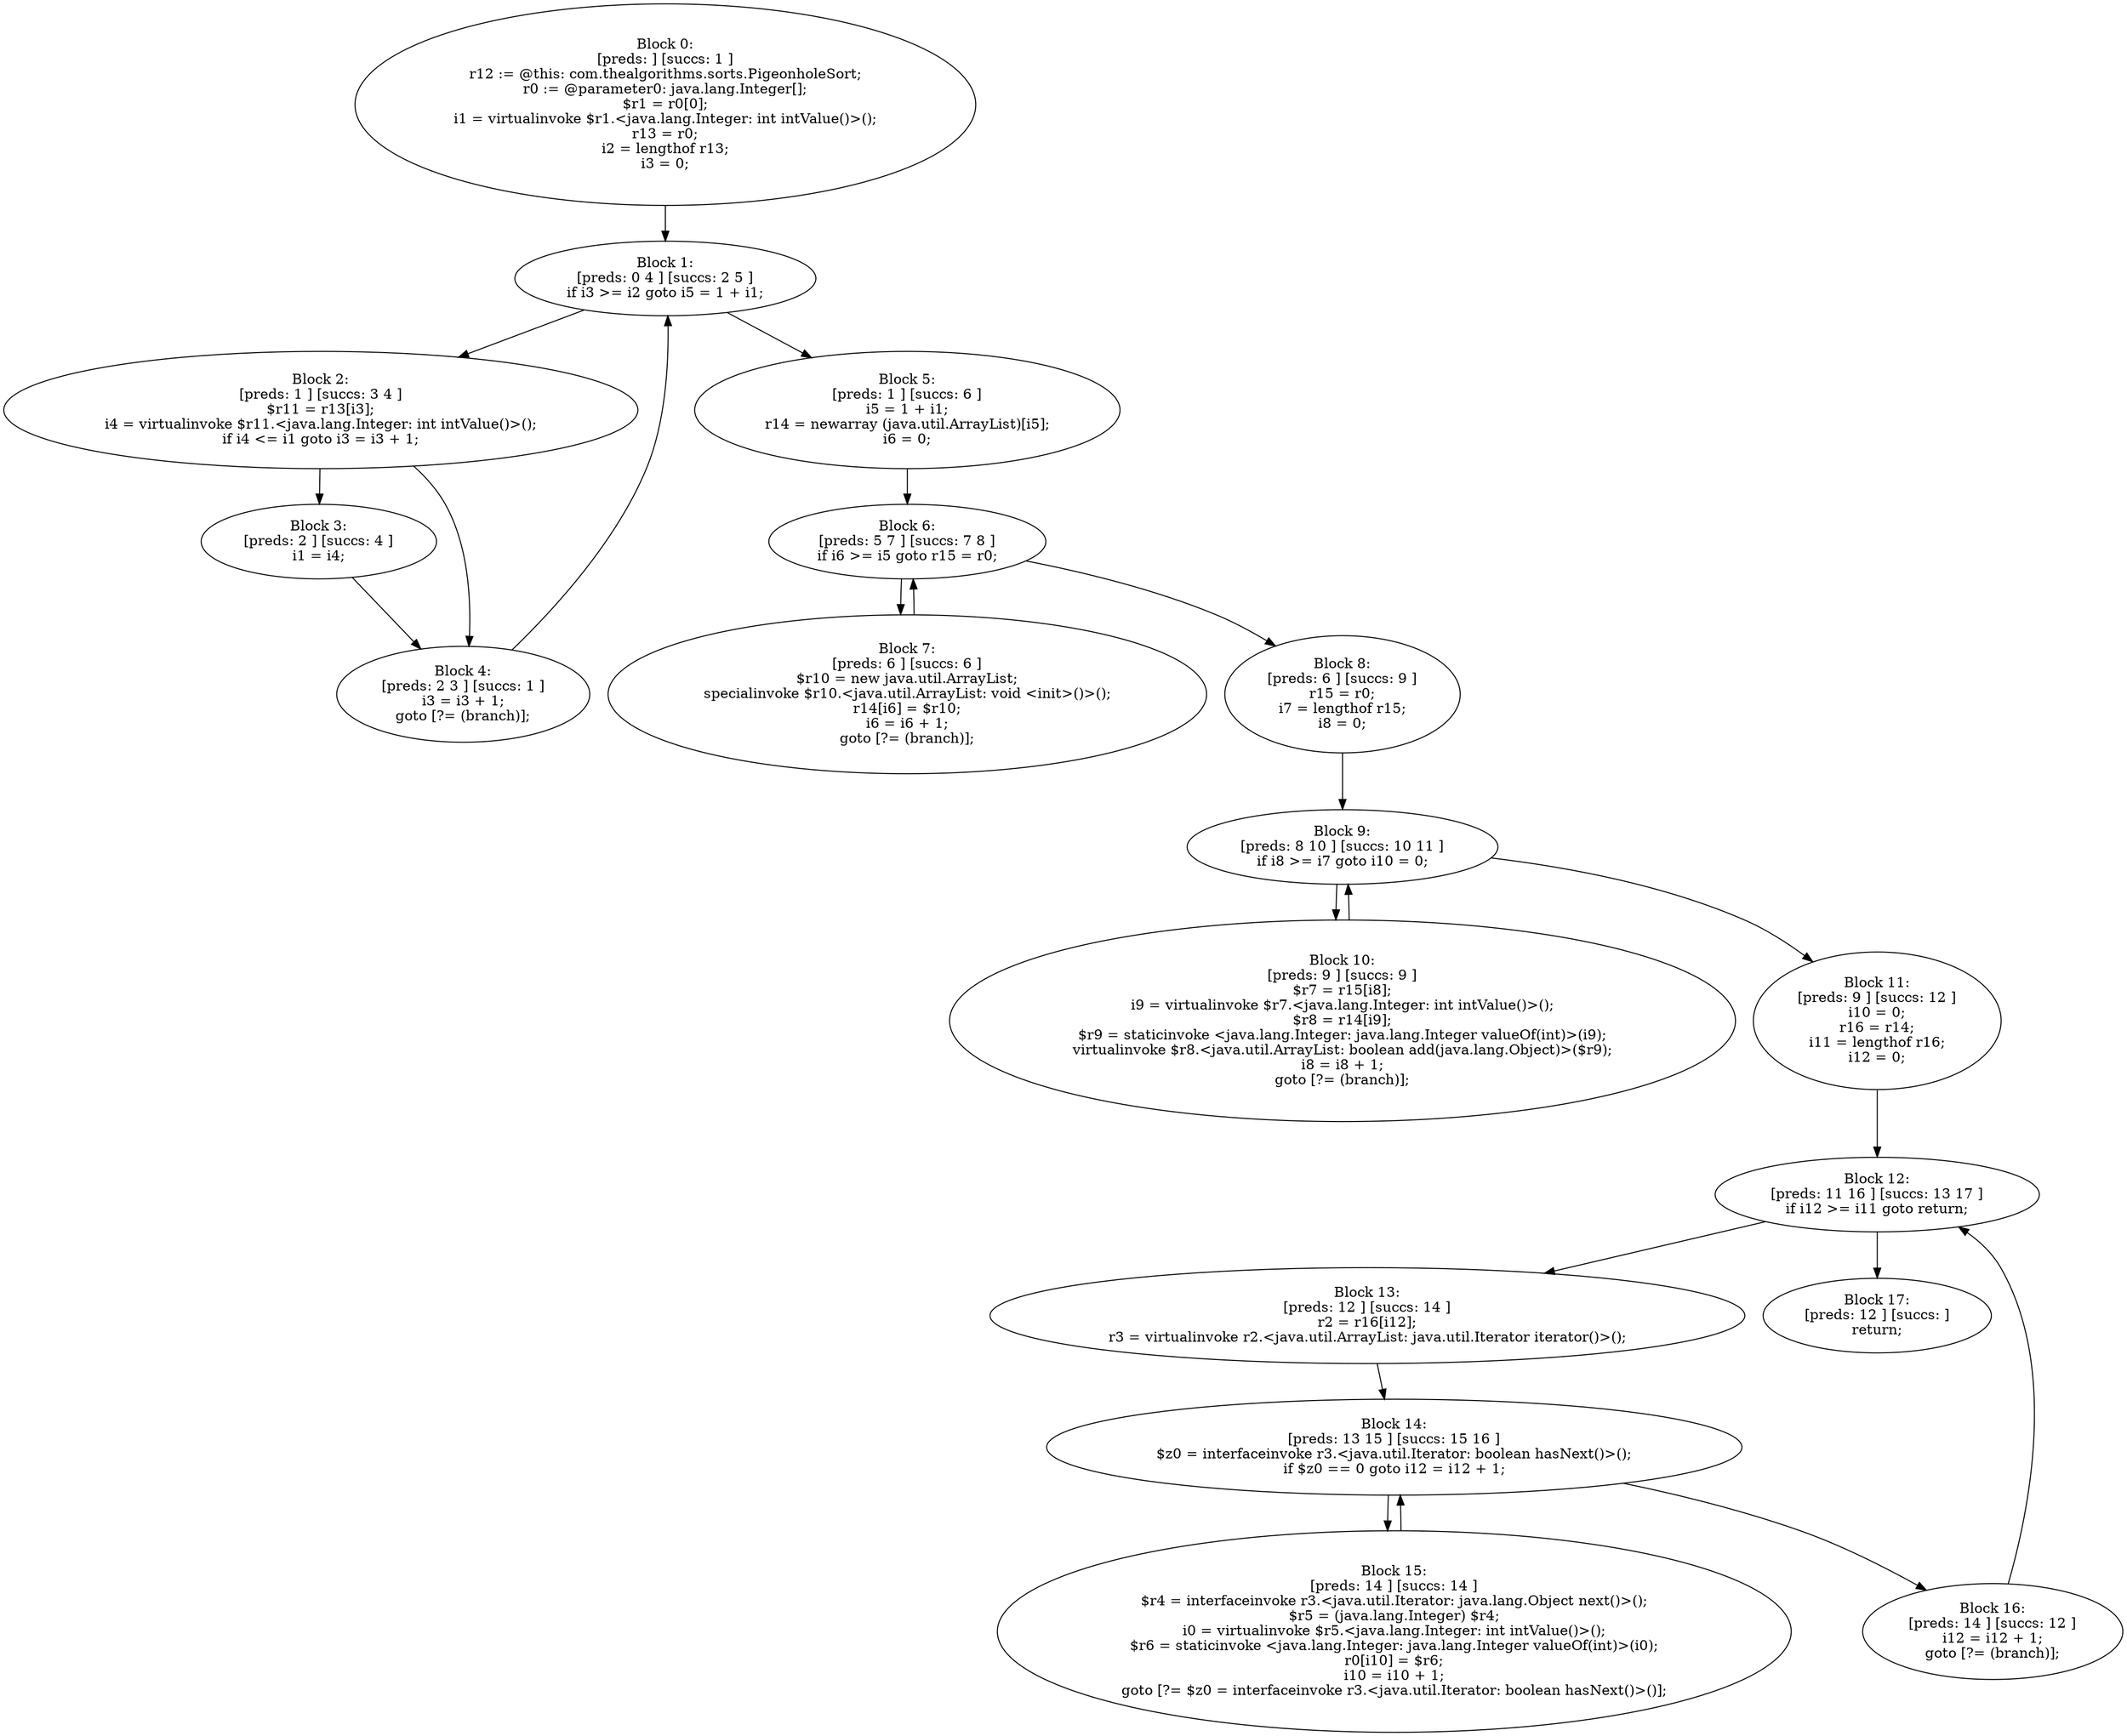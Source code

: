 digraph "unitGraph" {
    "Block 0:
[preds: ] [succs: 1 ]
r12 := @this: com.thealgorithms.sorts.PigeonholeSort;
r0 := @parameter0: java.lang.Integer[];
$r1 = r0[0];
i1 = virtualinvoke $r1.<java.lang.Integer: int intValue()>();
r13 = r0;
i2 = lengthof r13;
i3 = 0;
"
    "Block 1:
[preds: 0 4 ] [succs: 2 5 ]
if i3 >= i2 goto i5 = 1 + i1;
"
    "Block 2:
[preds: 1 ] [succs: 3 4 ]
$r11 = r13[i3];
i4 = virtualinvoke $r11.<java.lang.Integer: int intValue()>();
if i4 <= i1 goto i3 = i3 + 1;
"
    "Block 3:
[preds: 2 ] [succs: 4 ]
i1 = i4;
"
    "Block 4:
[preds: 2 3 ] [succs: 1 ]
i3 = i3 + 1;
goto [?= (branch)];
"
    "Block 5:
[preds: 1 ] [succs: 6 ]
i5 = 1 + i1;
r14 = newarray (java.util.ArrayList)[i5];
i6 = 0;
"
    "Block 6:
[preds: 5 7 ] [succs: 7 8 ]
if i6 >= i5 goto r15 = r0;
"
    "Block 7:
[preds: 6 ] [succs: 6 ]
$r10 = new java.util.ArrayList;
specialinvoke $r10.<java.util.ArrayList: void <init>()>();
r14[i6] = $r10;
i6 = i6 + 1;
goto [?= (branch)];
"
    "Block 8:
[preds: 6 ] [succs: 9 ]
r15 = r0;
i7 = lengthof r15;
i8 = 0;
"
    "Block 9:
[preds: 8 10 ] [succs: 10 11 ]
if i8 >= i7 goto i10 = 0;
"
    "Block 10:
[preds: 9 ] [succs: 9 ]
$r7 = r15[i8];
i9 = virtualinvoke $r7.<java.lang.Integer: int intValue()>();
$r8 = r14[i9];
$r9 = staticinvoke <java.lang.Integer: java.lang.Integer valueOf(int)>(i9);
virtualinvoke $r8.<java.util.ArrayList: boolean add(java.lang.Object)>($r9);
i8 = i8 + 1;
goto [?= (branch)];
"
    "Block 11:
[preds: 9 ] [succs: 12 ]
i10 = 0;
r16 = r14;
i11 = lengthof r16;
i12 = 0;
"
    "Block 12:
[preds: 11 16 ] [succs: 13 17 ]
if i12 >= i11 goto return;
"
    "Block 13:
[preds: 12 ] [succs: 14 ]
r2 = r16[i12];
r3 = virtualinvoke r2.<java.util.ArrayList: java.util.Iterator iterator()>();
"
    "Block 14:
[preds: 13 15 ] [succs: 15 16 ]
$z0 = interfaceinvoke r3.<java.util.Iterator: boolean hasNext()>();
if $z0 == 0 goto i12 = i12 + 1;
"
    "Block 15:
[preds: 14 ] [succs: 14 ]
$r4 = interfaceinvoke r3.<java.util.Iterator: java.lang.Object next()>();
$r5 = (java.lang.Integer) $r4;
i0 = virtualinvoke $r5.<java.lang.Integer: int intValue()>();
$r6 = staticinvoke <java.lang.Integer: java.lang.Integer valueOf(int)>(i0);
r0[i10] = $r6;
i10 = i10 + 1;
goto [?= $z0 = interfaceinvoke r3.<java.util.Iterator: boolean hasNext()>()];
"
    "Block 16:
[preds: 14 ] [succs: 12 ]
i12 = i12 + 1;
goto [?= (branch)];
"
    "Block 17:
[preds: 12 ] [succs: ]
return;
"
    "Block 0:
[preds: ] [succs: 1 ]
r12 := @this: com.thealgorithms.sorts.PigeonholeSort;
r0 := @parameter0: java.lang.Integer[];
$r1 = r0[0];
i1 = virtualinvoke $r1.<java.lang.Integer: int intValue()>();
r13 = r0;
i2 = lengthof r13;
i3 = 0;
"->"Block 1:
[preds: 0 4 ] [succs: 2 5 ]
if i3 >= i2 goto i5 = 1 + i1;
";
    "Block 1:
[preds: 0 4 ] [succs: 2 5 ]
if i3 >= i2 goto i5 = 1 + i1;
"->"Block 2:
[preds: 1 ] [succs: 3 4 ]
$r11 = r13[i3];
i4 = virtualinvoke $r11.<java.lang.Integer: int intValue()>();
if i4 <= i1 goto i3 = i3 + 1;
";
    "Block 1:
[preds: 0 4 ] [succs: 2 5 ]
if i3 >= i2 goto i5 = 1 + i1;
"->"Block 5:
[preds: 1 ] [succs: 6 ]
i5 = 1 + i1;
r14 = newarray (java.util.ArrayList)[i5];
i6 = 0;
";
    "Block 2:
[preds: 1 ] [succs: 3 4 ]
$r11 = r13[i3];
i4 = virtualinvoke $r11.<java.lang.Integer: int intValue()>();
if i4 <= i1 goto i3 = i3 + 1;
"->"Block 3:
[preds: 2 ] [succs: 4 ]
i1 = i4;
";
    "Block 2:
[preds: 1 ] [succs: 3 4 ]
$r11 = r13[i3];
i4 = virtualinvoke $r11.<java.lang.Integer: int intValue()>();
if i4 <= i1 goto i3 = i3 + 1;
"->"Block 4:
[preds: 2 3 ] [succs: 1 ]
i3 = i3 + 1;
goto [?= (branch)];
";
    "Block 3:
[preds: 2 ] [succs: 4 ]
i1 = i4;
"->"Block 4:
[preds: 2 3 ] [succs: 1 ]
i3 = i3 + 1;
goto [?= (branch)];
";
    "Block 4:
[preds: 2 3 ] [succs: 1 ]
i3 = i3 + 1;
goto [?= (branch)];
"->"Block 1:
[preds: 0 4 ] [succs: 2 5 ]
if i3 >= i2 goto i5 = 1 + i1;
";
    "Block 5:
[preds: 1 ] [succs: 6 ]
i5 = 1 + i1;
r14 = newarray (java.util.ArrayList)[i5];
i6 = 0;
"->"Block 6:
[preds: 5 7 ] [succs: 7 8 ]
if i6 >= i5 goto r15 = r0;
";
    "Block 6:
[preds: 5 7 ] [succs: 7 8 ]
if i6 >= i5 goto r15 = r0;
"->"Block 7:
[preds: 6 ] [succs: 6 ]
$r10 = new java.util.ArrayList;
specialinvoke $r10.<java.util.ArrayList: void <init>()>();
r14[i6] = $r10;
i6 = i6 + 1;
goto [?= (branch)];
";
    "Block 6:
[preds: 5 7 ] [succs: 7 8 ]
if i6 >= i5 goto r15 = r0;
"->"Block 8:
[preds: 6 ] [succs: 9 ]
r15 = r0;
i7 = lengthof r15;
i8 = 0;
";
    "Block 7:
[preds: 6 ] [succs: 6 ]
$r10 = new java.util.ArrayList;
specialinvoke $r10.<java.util.ArrayList: void <init>()>();
r14[i6] = $r10;
i6 = i6 + 1;
goto [?= (branch)];
"->"Block 6:
[preds: 5 7 ] [succs: 7 8 ]
if i6 >= i5 goto r15 = r0;
";
    "Block 8:
[preds: 6 ] [succs: 9 ]
r15 = r0;
i7 = lengthof r15;
i8 = 0;
"->"Block 9:
[preds: 8 10 ] [succs: 10 11 ]
if i8 >= i7 goto i10 = 0;
";
    "Block 9:
[preds: 8 10 ] [succs: 10 11 ]
if i8 >= i7 goto i10 = 0;
"->"Block 10:
[preds: 9 ] [succs: 9 ]
$r7 = r15[i8];
i9 = virtualinvoke $r7.<java.lang.Integer: int intValue()>();
$r8 = r14[i9];
$r9 = staticinvoke <java.lang.Integer: java.lang.Integer valueOf(int)>(i9);
virtualinvoke $r8.<java.util.ArrayList: boolean add(java.lang.Object)>($r9);
i8 = i8 + 1;
goto [?= (branch)];
";
    "Block 9:
[preds: 8 10 ] [succs: 10 11 ]
if i8 >= i7 goto i10 = 0;
"->"Block 11:
[preds: 9 ] [succs: 12 ]
i10 = 0;
r16 = r14;
i11 = lengthof r16;
i12 = 0;
";
    "Block 10:
[preds: 9 ] [succs: 9 ]
$r7 = r15[i8];
i9 = virtualinvoke $r7.<java.lang.Integer: int intValue()>();
$r8 = r14[i9];
$r9 = staticinvoke <java.lang.Integer: java.lang.Integer valueOf(int)>(i9);
virtualinvoke $r8.<java.util.ArrayList: boolean add(java.lang.Object)>($r9);
i8 = i8 + 1;
goto [?= (branch)];
"->"Block 9:
[preds: 8 10 ] [succs: 10 11 ]
if i8 >= i7 goto i10 = 0;
";
    "Block 11:
[preds: 9 ] [succs: 12 ]
i10 = 0;
r16 = r14;
i11 = lengthof r16;
i12 = 0;
"->"Block 12:
[preds: 11 16 ] [succs: 13 17 ]
if i12 >= i11 goto return;
";
    "Block 12:
[preds: 11 16 ] [succs: 13 17 ]
if i12 >= i11 goto return;
"->"Block 13:
[preds: 12 ] [succs: 14 ]
r2 = r16[i12];
r3 = virtualinvoke r2.<java.util.ArrayList: java.util.Iterator iterator()>();
";
    "Block 12:
[preds: 11 16 ] [succs: 13 17 ]
if i12 >= i11 goto return;
"->"Block 17:
[preds: 12 ] [succs: ]
return;
";
    "Block 13:
[preds: 12 ] [succs: 14 ]
r2 = r16[i12];
r3 = virtualinvoke r2.<java.util.ArrayList: java.util.Iterator iterator()>();
"->"Block 14:
[preds: 13 15 ] [succs: 15 16 ]
$z0 = interfaceinvoke r3.<java.util.Iterator: boolean hasNext()>();
if $z0 == 0 goto i12 = i12 + 1;
";
    "Block 14:
[preds: 13 15 ] [succs: 15 16 ]
$z0 = interfaceinvoke r3.<java.util.Iterator: boolean hasNext()>();
if $z0 == 0 goto i12 = i12 + 1;
"->"Block 15:
[preds: 14 ] [succs: 14 ]
$r4 = interfaceinvoke r3.<java.util.Iterator: java.lang.Object next()>();
$r5 = (java.lang.Integer) $r4;
i0 = virtualinvoke $r5.<java.lang.Integer: int intValue()>();
$r6 = staticinvoke <java.lang.Integer: java.lang.Integer valueOf(int)>(i0);
r0[i10] = $r6;
i10 = i10 + 1;
goto [?= $z0 = interfaceinvoke r3.<java.util.Iterator: boolean hasNext()>()];
";
    "Block 14:
[preds: 13 15 ] [succs: 15 16 ]
$z0 = interfaceinvoke r3.<java.util.Iterator: boolean hasNext()>();
if $z0 == 0 goto i12 = i12 + 1;
"->"Block 16:
[preds: 14 ] [succs: 12 ]
i12 = i12 + 1;
goto [?= (branch)];
";
    "Block 15:
[preds: 14 ] [succs: 14 ]
$r4 = interfaceinvoke r3.<java.util.Iterator: java.lang.Object next()>();
$r5 = (java.lang.Integer) $r4;
i0 = virtualinvoke $r5.<java.lang.Integer: int intValue()>();
$r6 = staticinvoke <java.lang.Integer: java.lang.Integer valueOf(int)>(i0);
r0[i10] = $r6;
i10 = i10 + 1;
goto [?= $z0 = interfaceinvoke r3.<java.util.Iterator: boolean hasNext()>()];
"->"Block 14:
[preds: 13 15 ] [succs: 15 16 ]
$z0 = interfaceinvoke r3.<java.util.Iterator: boolean hasNext()>();
if $z0 == 0 goto i12 = i12 + 1;
";
    "Block 16:
[preds: 14 ] [succs: 12 ]
i12 = i12 + 1;
goto [?= (branch)];
"->"Block 12:
[preds: 11 16 ] [succs: 13 17 ]
if i12 >= i11 goto return;
";
}
